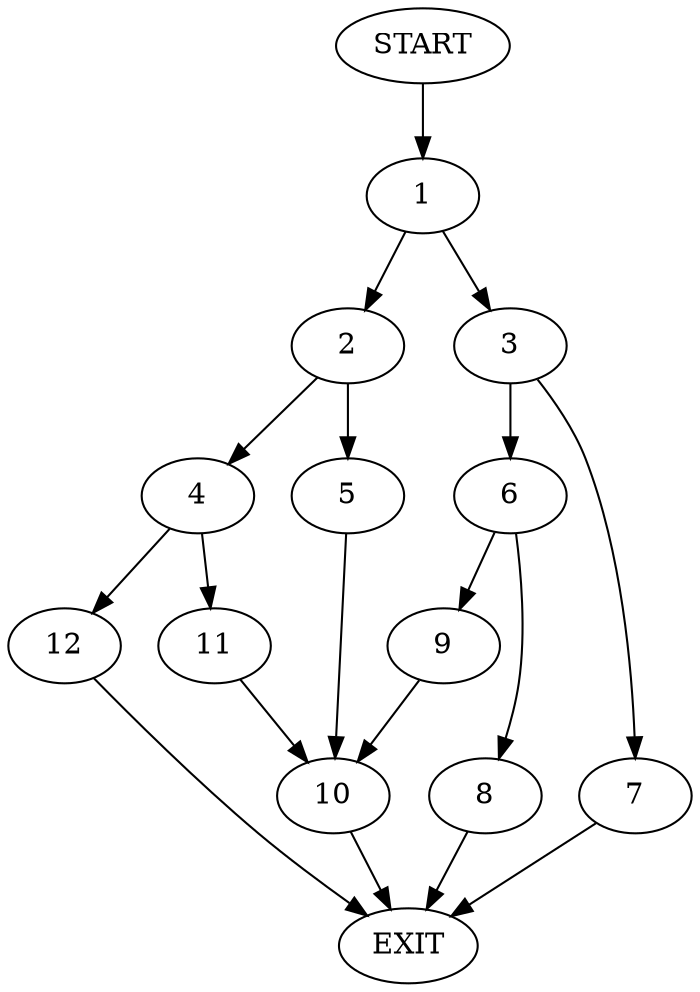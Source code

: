 digraph {
0 [label="START"]
13 [label="EXIT"]
0 -> 1
1 -> 2
1 -> 3
2 -> 4
2 -> 5
3 -> 6
3 -> 7
6 -> 8
6 -> 9
7 -> 13
8 -> 13
9 -> 10
10 -> 13
4 -> 11
4 -> 12
5 -> 10
11 -> 10
12 -> 13
}
